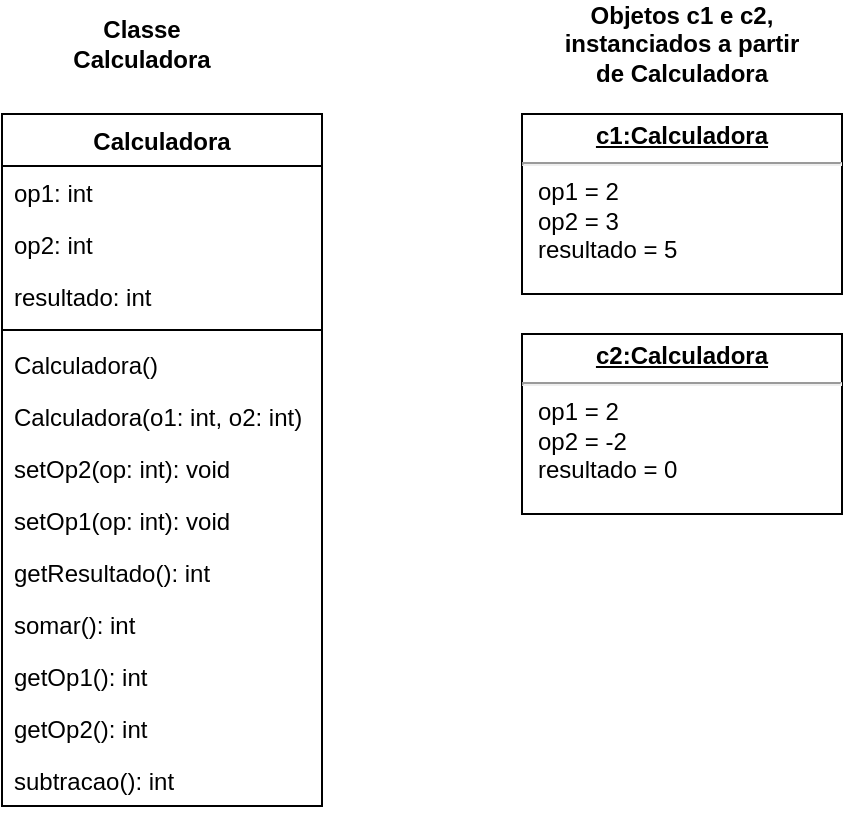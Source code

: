 <mxfile version="15.5.8" type="device"><diagram id="XGz1S8H0rsjV67n7qKDh" name="Page-1"><mxGraphModel dx="444" dy="529" grid="1" gridSize="10" guides="1" tooltips="1" connect="1" arrows="1" fold="1" page="1" pageScale="1" pageWidth="850" pageHeight="1100" math="0" shadow="0"><root><mxCell id="0"/><mxCell id="1" parent="0"/><mxCell id="L5K4zajgfWF2yXYa_kBI-1" value="Calculadora" style="swimlane;fontStyle=1;align=center;verticalAlign=top;childLayout=stackLayout;horizontal=1;startSize=26;horizontalStack=0;resizeParent=1;resizeParentMax=0;resizeLast=0;collapsible=1;marginBottom=0;" vertex="1" parent="1"><mxGeometry x="140" y="80" width="160" height="346" as="geometry"/></mxCell><mxCell id="L5K4zajgfWF2yXYa_kBI-2" value="op1: int" style="text;strokeColor=none;fillColor=none;align=left;verticalAlign=top;spacingLeft=4;spacingRight=4;overflow=hidden;rotatable=0;points=[[0,0.5],[1,0.5]];portConstraint=eastwest;" vertex="1" parent="L5K4zajgfWF2yXYa_kBI-1"><mxGeometry y="26" width="160" height="26" as="geometry"/></mxCell><mxCell id="L5K4zajgfWF2yXYa_kBI-5" value="op2: int" style="text;strokeColor=none;fillColor=none;align=left;verticalAlign=top;spacingLeft=4;spacingRight=4;overflow=hidden;rotatable=0;points=[[0,0.5],[1,0.5]];portConstraint=eastwest;" vertex="1" parent="L5K4zajgfWF2yXYa_kBI-1"><mxGeometry y="52" width="160" height="26" as="geometry"/></mxCell><mxCell id="L5K4zajgfWF2yXYa_kBI-6" value="resultado: int" style="text;strokeColor=none;fillColor=none;align=left;verticalAlign=top;spacingLeft=4;spacingRight=4;overflow=hidden;rotatable=0;points=[[0,0.5],[1,0.5]];portConstraint=eastwest;" vertex="1" parent="L5K4zajgfWF2yXYa_kBI-1"><mxGeometry y="78" width="160" height="26" as="geometry"/></mxCell><mxCell id="L5K4zajgfWF2yXYa_kBI-3" value="" style="line;strokeWidth=1;fillColor=none;align=left;verticalAlign=middle;spacingTop=-1;spacingLeft=3;spacingRight=3;rotatable=0;labelPosition=right;points=[];portConstraint=eastwest;" vertex="1" parent="L5K4zajgfWF2yXYa_kBI-1"><mxGeometry y="104" width="160" height="8" as="geometry"/></mxCell><mxCell id="L5K4zajgfWF2yXYa_kBI-4" value="Calculadora()" style="text;strokeColor=none;fillColor=none;align=left;verticalAlign=top;spacingLeft=4;spacingRight=4;overflow=hidden;rotatable=0;points=[[0,0.5],[1,0.5]];portConstraint=eastwest;" vertex="1" parent="L5K4zajgfWF2yXYa_kBI-1"><mxGeometry y="112" width="160" height="26" as="geometry"/></mxCell><mxCell id="L5K4zajgfWF2yXYa_kBI-7" value="Calculadora(o1: int, o2: int)" style="text;strokeColor=none;fillColor=none;align=left;verticalAlign=top;spacingLeft=4;spacingRight=4;overflow=hidden;rotatable=0;points=[[0,0.5],[1,0.5]];portConstraint=eastwest;" vertex="1" parent="L5K4zajgfWF2yXYa_kBI-1"><mxGeometry y="138" width="160" height="26" as="geometry"/></mxCell><mxCell id="L5K4zajgfWF2yXYa_kBI-9" value="setOp2(op: int): void" style="text;strokeColor=none;fillColor=none;align=left;verticalAlign=top;spacingLeft=4;spacingRight=4;overflow=hidden;rotatable=0;points=[[0,0.5],[1,0.5]];portConstraint=eastwest;" vertex="1" parent="L5K4zajgfWF2yXYa_kBI-1"><mxGeometry y="164" width="160" height="26" as="geometry"/></mxCell><mxCell id="L5K4zajgfWF2yXYa_kBI-8" value="setOp1(op: int): void" style="text;strokeColor=none;fillColor=none;align=left;verticalAlign=top;spacingLeft=4;spacingRight=4;overflow=hidden;rotatable=0;points=[[0,0.5],[1,0.5]];portConstraint=eastwest;" vertex="1" parent="L5K4zajgfWF2yXYa_kBI-1"><mxGeometry y="190" width="160" height="26" as="geometry"/></mxCell><mxCell id="L5K4zajgfWF2yXYa_kBI-10" value="getResultado(): int" style="text;strokeColor=none;fillColor=none;align=left;verticalAlign=top;spacingLeft=4;spacingRight=4;overflow=hidden;rotatable=0;points=[[0,0.5],[1,0.5]];portConstraint=eastwest;" vertex="1" parent="L5K4zajgfWF2yXYa_kBI-1"><mxGeometry y="216" width="160" height="26" as="geometry"/></mxCell><mxCell id="L5K4zajgfWF2yXYa_kBI-11" value="somar(): int" style="text;strokeColor=none;fillColor=none;align=left;verticalAlign=top;spacingLeft=4;spacingRight=4;overflow=hidden;rotatable=0;points=[[0,0.5],[1,0.5]];portConstraint=eastwest;" vertex="1" parent="L5K4zajgfWF2yXYa_kBI-1"><mxGeometry y="242" width="160" height="26" as="geometry"/></mxCell><mxCell id="L5K4zajgfWF2yXYa_kBI-14" value="getOp1(): int" style="text;strokeColor=none;fillColor=none;align=left;verticalAlign=top;spacingLeft=4;spacingRight=4;overflow=hidden;rotatable=0;points=[[0,0.5],[1,0.5]];portConstraint=eastwest;" vertex="1" parent="L5K4zajgfWF2yXYa_kBI-1"><mxGeometry y="268" width="160" height="26" as="geometry"/></mxCell><mxCell id="L5K4zajgfWF2yXYa_kBI-15" value="getOp2(): int" style="text;strokeColor=none;fillColor=none;align=left;verticalAlign=top;spacingLeft=4;spacingRight=4;overflow=hidden;rotatable=0;points=[[0,0.5],[1,0.5]];portConstraint=eastwest;" vertex="1" parent="L5K4zajgfWF2yXYa_kBI-1"><mxGeometry y="294" width="160" height="26" as="geometry"/></mxCell><mxCell id="L5K4zajgfWF2yXYa_kBI-16" value="subtracao(): int" style="text;strokeColor=none;fillColor=none;align=left;verticalAlign=top;spacingLeft=4;spacingRight=4;overflow=hidden;rotatable=0;points=[[0,0.5],[1,0.5]];portConstraint=eastwest;" vertex="1" parent="L5K4zajgfWF2yXYa_kBI-1"><mxGeometry y="320" width="160" height="26" as="geometry"/></mxCell><mxCell id="L5K4zajgfWF2yXYa_kBI-12" value="&lt;p style=&quot;margin: 0px ; margin-top: 4px ; text-align: center ; text-decoration: underline&quot;&gt;&lt;b&gt;c1:Calculadora&lt;/b&gt;&lt;/p&gt;&lt;hr&gt;&lt;p style=&quot;margin: 0px ; margin-left: 8px&quot;&gt;op1 = 2&lt;br&gt;op2 = 3&lt;br&gt;resultado = 5&lt;/p&gt;" style="verticalAlign=top;align=left;overflow=fill;fontSize=12;fontFamily=Helvetica;html=1;" vertex="1" parent="1"><mxGeometry x="400" y="80" width="160" height="90" as="geometry"/></mxCell><mxCell id="L5K4zajgfWF2yXYa_kBI-13" value="&lt;p style=&quot;margin: 0px ; margin-top: 4px ; text-align: center ; text-decoration: underline&quot;&gt;&lt;b&gt;c2:Calculadora&lt;/b&gt;&lt;/p&gt;&lt;hr&gt;&lt;p style=&quot;margin: 0px ; margin-left: 8px&quot;&gt;op1 = 2&lt;br&gt;op2 = -2&lt;br&gt;resultado = 0&lt;/p&gt;" style="verticalAlign=top;align=left;overflow=fill;fontSize=12;fontFamily=Helvetica;html=1;" vertex="1" parent="1"><mxGeometry x="400" y="190" width="160" height="90" as="geometry"/></mxCell><mxCell id="L5K4zajgfWF2yXYa_kBI-23" value="Classe Calculadora" style="text;html=1;strokeColor=none;fillColor=none;align=center;verticalAlign=middle;whiteSpace=wrap;rounded=0;fontStyle=1" vertex="1" parent="1"><mxGeometry x="180" y="30" width="60" height="30" as="geometry"/></mxCell><mxCell id="L5K4zajgfWF2yXYa_kBI-24" value="Objetos c1 e c2, instanciados a partir de Calculadora" style="text;html=1;strokeColor=none;fillColor=none;align=center;verticalAlign=middle;whiteSpace=wrap;rounded=0;fontStyle=1" vertex="1" parent="1"><mxGeometry x="420" y="30" width="120" height="30" as="geometry"/></mxCell></root></mxGraphModel></diagram></mxfile>